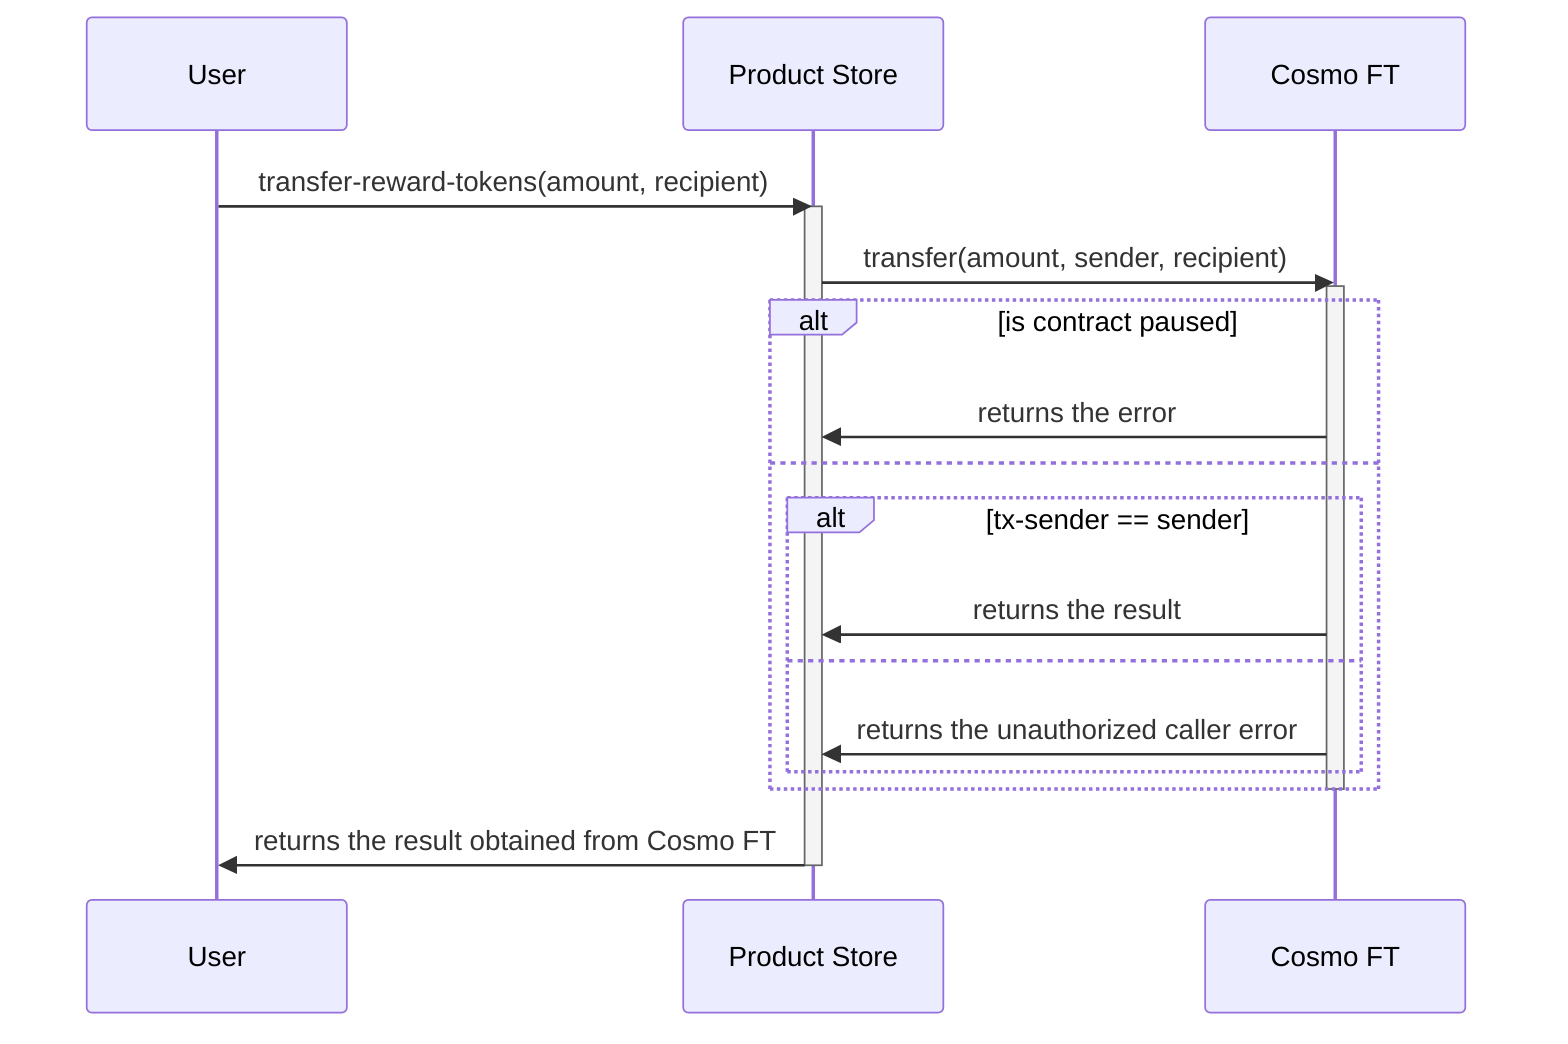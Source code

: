 sequenceDiagram
  participant User 
  participant Product Store 
  participant Cosmo FT
  
  User ->> Product Store: transfer-reward-tokens(amount, recipient)
  activate  Product Store
  Product Store ->> Cosmo FT: transfer(amount, sender, recipient)
  activate Cosmo FT
  alt is contract paused
  Cosmo FT ->> Product Store: returns the error
  else
   alt tx-sender == sender
   Cosmo FT ->> Product Store: returns the result
   else
   Cosmo FT ->> Product Store: returns the unauthorized caller error
   end
  end
  deactivate Cosmo FT
  Product Store ->> User: returns the result obtained from Cosmo FT
  deactivate Product Store